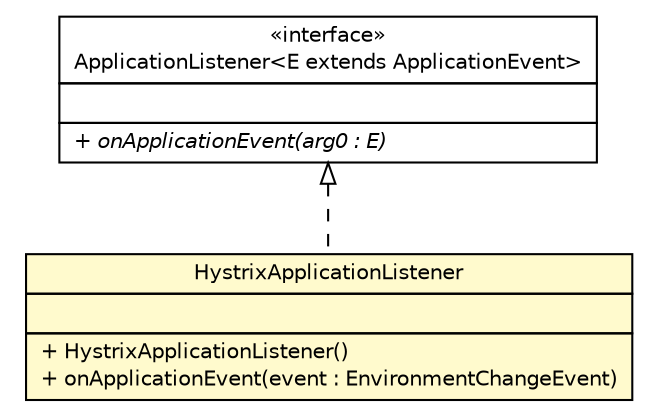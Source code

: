 #!/usr/local/bin/dot
#
# Class diagram 
# Generated by UMLGraph version R5_6-24-gf6e263 (http://www.umlgraph.org/)
#

digraph G {
	edge [fontname="Helvetica",fontsize=10,labelfontname="Helvetica",labelfontsize=10];
	node [fontname="Helvetica",fontsize=10,shape=plaintext];
	nodesep=0.25;
	ranksep=0.5;
	// com.yirendai.oss.lib.histrix.config.HystrixApplicationListener
	c28 [label=<<table title="com.yirendai.oss.lib.histrix.config.HystrixApplicationListener" border="0" cellborder="1" cellspacing="0" cellpadding="2" port="p" bgcolor="lemonChiffon" href="./HystrixApplicationListener.html">
		<tr><td><table border="0" cellspacing="0" cellpadding="1">
<tr><td align="center" balign="center"> HystrixApplicationListener </td></tr>
		</table></td></tr>
		<tr><td><table border="0" cellspacing="0" cellpadding="1">
<tr><td align="left" balign="left">  </td></tr>
		</table></td></tr>
		<tr><td><table border="0" cellspacing="0" cellpadding="1">
<tr><td align="left" balign="left"> + HystrixApplicationListener() </td></tr>
<tr><td align="left" balign="left"> + onApplicationEvent(event : EnvironmentChangeEvent) </td></tr>
		</table></td></tr>
		</table>>, URL="./HystrixApplicationListener.html", fontname="Helvetica", fontcolor="black", fontsize=10.0];
	//com.yirendai.oss.lib.histrix.config.HystrixApplicationListener implements org.springframework.context.ApplicationListener<E extends org.springframework.context.ApplicationEvent>
	c41:p -> c28:p [dir=back,arrowtail=empty,style=dashed];
	// org.springframework.context.ApplicationListener<E extends org.springframework.context.ApplicationEvent>
	c41 [label=<<table title="org.springframework.context.ApplicationListener" border="0" cellborder="1" cellspacing="0" cellpadding="2" port="p" href="http://java.sun.com/j2se/1.4.2/docs/api/org/springframework/context/ApplicationListener.html">
		<tr><td><table border="0" cellspacing="0" cellpadding="1">
<tr><td align="center" balign="center"> &#171;interface&#187; </td></tr>
<tr><td align="center" balign="center"> ApplicationListener&lt;E extends ApplicationEvent&gt; </td></tr>
		</table></td></tr>
		<tr><td><table border="0" cellspacing="0" cellpadding="1">
<tr><td align="left" balign="left">  </td></tr>
		</table></td></tr>
		<tr><td><table border="0" cellspacing="0" cellpadding="1">
<tr><td align="left" balign="left"><font face="Helvetica-Oblique" point-size="10.0"> + onApplicationEvent(arg0 : E) </font></td></tr>
		</table></td></tr>
		</table>>, URL="http://java.sun.com/j2se/1.4.2/docs/api/org/springframework/context/ApplicationListener.html", fontname="Helvetica", fontcolor="black", fontsize=10.0];
}

